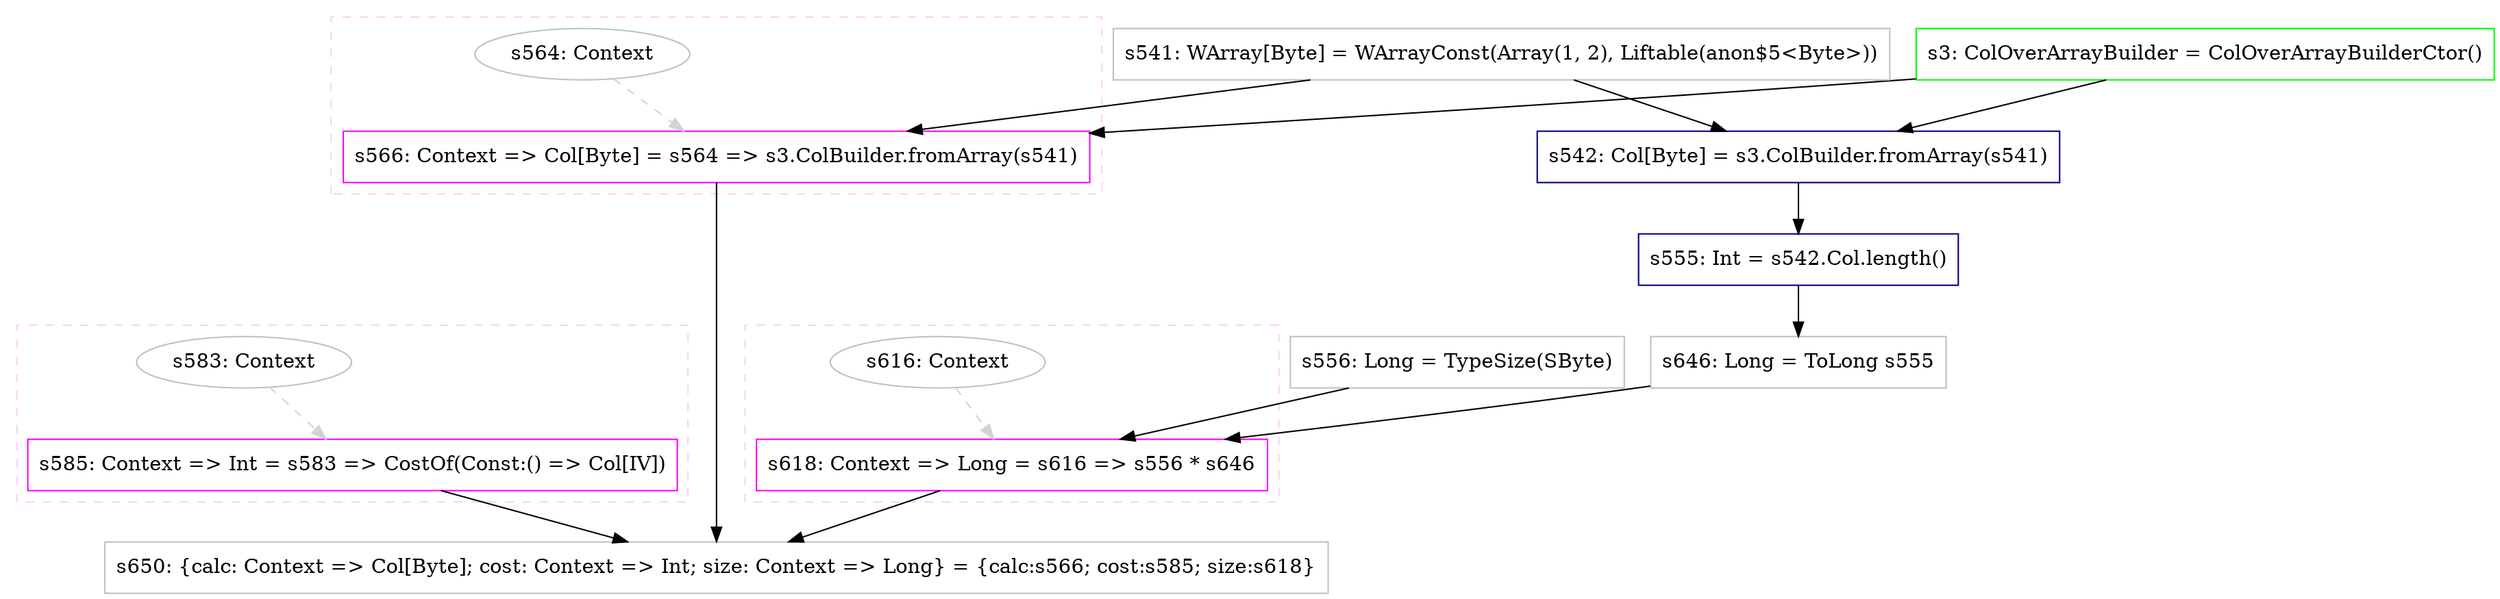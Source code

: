 digraph "arrayConst" {
concentrate=true
node [style=filled, fillcolor=orangered]

"s3" [
label="s3: ColOverArrayBuilder = ColOverArrayBuilderCtor()"
shape=box, color=green, tooltip="s3:ColOverArrayBuilder", style=filled, fillcolor=white
]
"s541" [
label="s541: WArray[Byte] = WArrayConst(Array(1, 2), Liftable(anon$5<Byte>))"
shape=box, color=gray, tooltip="s541:WArray[Byte]", style=filled, fillcolor=white
]
subgraph cluster_s566 {
style=dashed; color="#FFCCFF"
"s564" [
label="s564: Context"
shape=oval, color=gray, tooltip="s564:Context", style=filled, fillcolor=white
]
"s566" [
label="s566: Context => Col[Byte] = s564 => s3.ColBuilder.fromArray(s541)"
shape=box, color=magenta, tooltip="s566:Context => Col[Byte]", style=filled, fillcolor=white
]
{rank=source; s564}
{rank=sink; s566}
}
subgraph cluster_s585 {
style=dashed; color="#FFCCFF"
"s583" [
label="s583: Context"
shape=oval, color=gray, tooltip="s583:Context", style=filled, fillcolor=white
]
"s585" [
label="s585: Context => Int = s583 => CostOf(Const:() => Col[IV])"
shape=box, color=magenta, tooltip="s585:Context => Int", style=filled, fillcolor=white
]
{rank=source; s583}
{rank=sink; s585}
}
"s556" [
label="s556: Long = TypeSize(SByte)"
shape=box, color=gray, tooltip="s556:Long", style=filled, fillcolor=white
]
"s542" [
label="s542: Col[Byte] = s3.ColBuilder.fromArray(s541)"
shape=box, color=darkblue, tooltip="s542:Col[Byte]", style=filled, fillcolor=white
]
"s555" [
label="s555: Int = s542.Col.length()"
shape=box, color=darkblue, tooltip="s555:Int", style=filled, fillcolor=white
]
"s646" [
label="s646: Long = ToLong s555"
shape=box, color=gray, tooltip="s646:Long", style=filled, fillcolor=white
]
subgraph cluster_s618 {
style=dashed; color="#FFCCFF"
"s616" [
label="s616: Context"
shape=oval, color=gray, tooltip="s616:Context", style=filled, fillcolor=white
]
"s618" [
label="s618: Context => Long = s616 => s556 * s646"
shape=box, color=magenta, tooltip="s618:Context => Long", style=filled, fillcolor=white
]
{rank=source; s616}
{rank=sink; s618}
}
"s650" [
label="s650: {calc: Context => Col[Byte]; cost: Context => Int; size: Context => Long} = {calc:s566; cost:s585; size:s618}"
shape=box, color=gray, tooltip="s650:{calc: Context => Col[Byte]; cost: Context => Int; size: Context => Long}", style=filled, fillcolor=white
]
"s542" -> "s555" [style=solid]
"s3" -> "s542" [style=solid]
"s541" -> "s542" [style=solid]
"s555" -> "s646" [style=solid]
"s564" -> "s566" [style=dashed, color=lightgray, weight=0]
"s3" -> "s566" [style=solid]
"s541" -> "s566" [style=solid]
"s566" -> "s650" [style=solid]
"s585" -> "s650" [style=solid]
"s618" -> "s650" [style=solid]
"s616" -> "s618" [style=dashed, color=lightgray, weight=0]
"s556" -> "s618" [style=solid]
"s646" -> "s618" [style=solid]
"s583" -> "s585" [style=dashed, color=lightgray, weight=0]
}
